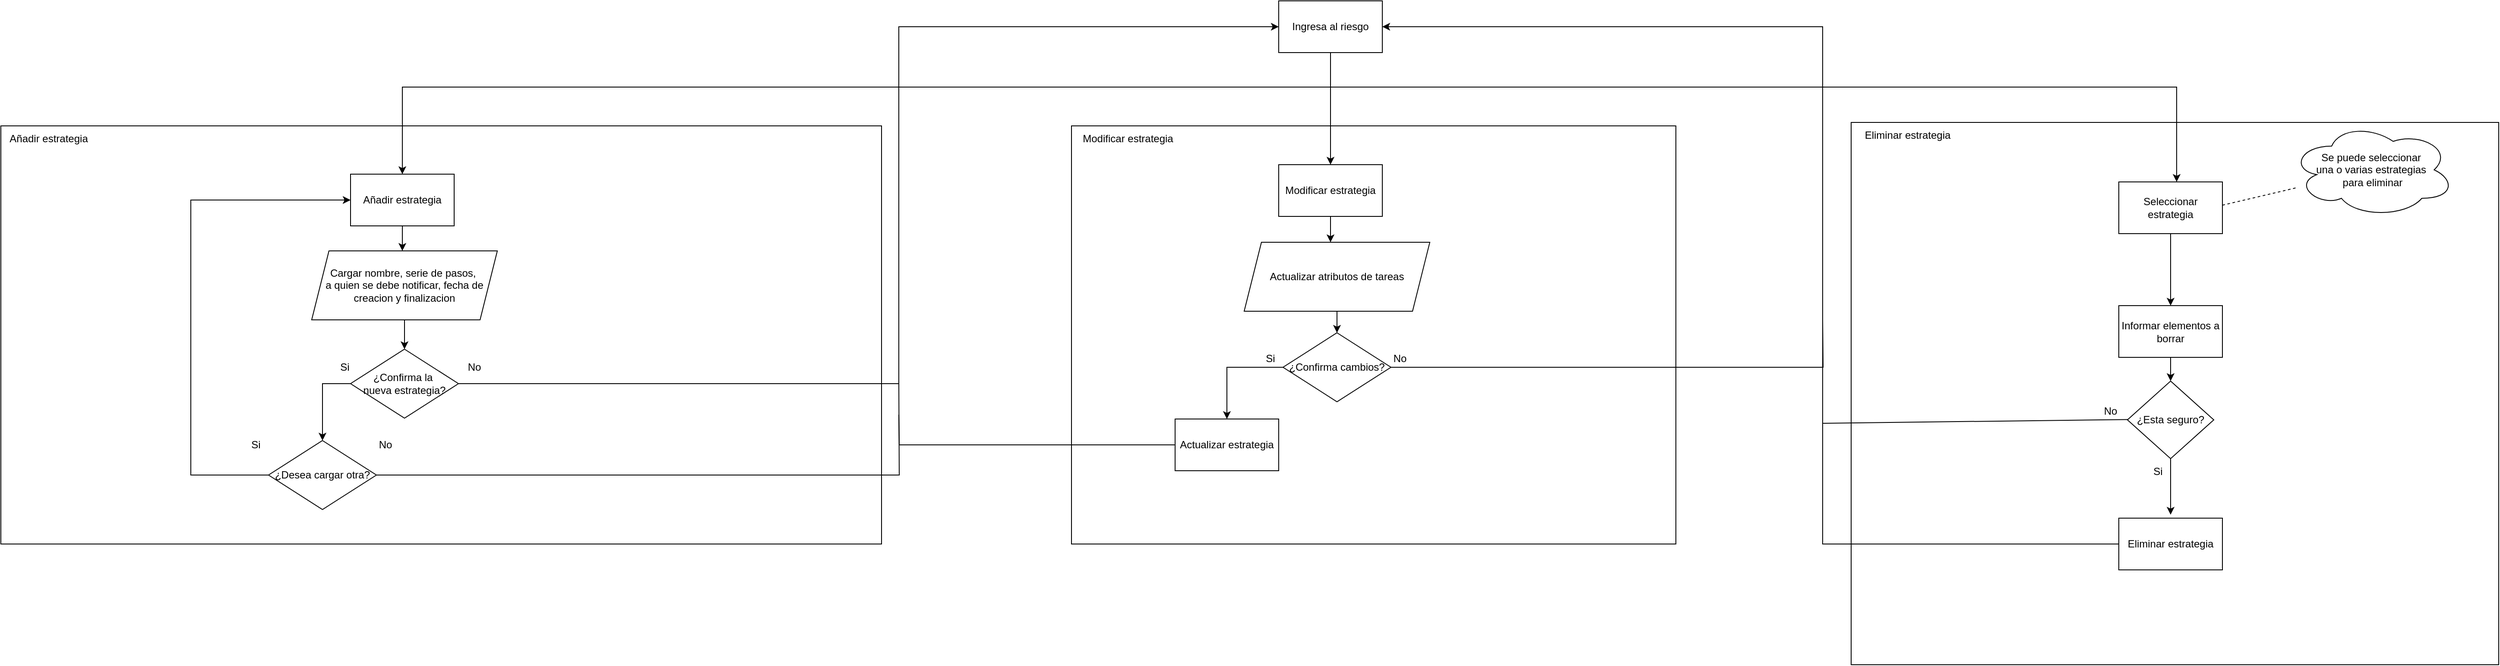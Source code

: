 <mxfile version="23.0.2" type="device">
  <diagram id="2i4qga7weTXimYSR2r4y" name="Página-2">
    <mxGraphModel dx="4476" dy="-260" grid="1" gridSize="10" guides="1" tooltips="1" connect="1" arrows="1" fold="1" page="1" pageScale="1" pageWidth="827" pageHeight="1169" math="0" shadow="0">
      <root>
        <mxCell id="0" />
        <mxCell id="1" parent="0" />
        <mxCell id="AxmTYT2sA5gF8doSfmYF-100" value="" style="rounded=0;whiteSpace=wrap;html=1;" parent="1" vertex="1">
          <mxGeometry x="203" y="1411" width="750" height="629" as="geometry" />
        </mxCell>
        <mxCell id="-6n7xgKERIVpxmvqz6UG-1" value="" style="rounded=0;whiteSpace=wrap;html=1;" parent="1" vertex="1">
          <mxGeometry x="-700" y="1415" width="700" height="485" as="geometry" />
        </mxCell>
        <mxCell id="-6n7xgKERIVpxmvqz6UG-4" value="Modificar estrategia" style="text;html=1;align=center;verticalAlign=middle;resizable=0;points=[];autosize=1;strokeColor=none;fillColor=none;" parent="1" vertex="1">
          <mxGeometry x="-700" y="1415" width="130" height="30" as="geometry" />
        </mxCell>
        <mxCell id="AxmTYT2sA5gF8doSfmYF-81" style="edgeStyle=orthogonalEdgeStyle;rounded=0;orthogonalLoop=1;jettySize=auto;html=1;" parent="1" source="-6n7xgKERIVpxmvqz6UG-6" target="AxmTYT2sA5gF8doSfmYF-80" edge="1">
          <mxGeometry relative="1" as="geometry" />
        </mxCell>
        <mxCell id="AxmTYT2sA5gF8doSfmYF-122" style="edgeStyle=orthogonalEdgeStyle;rounded=0;orthogonalLoop=1;jettySize=auto;html=1;" parent="1" source="-6n7xgKERIVpxmvqz6UG-6" target="AxmTYT2sA5gF8doSfmYF-118" edge="1">
          <mxGeometry relative="1" as="geometry">
            <Array as="points">
              <mxPoint x="-400" y="1370" />
              <mxPoint x="580" y="1370" />
            </Array>
          </mxGeometry>
        </mxCell>
        <mxCell id="-6n7xgKERIVpxmvqz6UG-6" value="Ingresa al riesgo" style="whiteSpace=wrap;html=1;" parent="1" vertex="1">
          <mxGeometry x="-460" y="1270" width="120" height="60" as="geometry" />
        </mxCell>
        <mxCell id="AxmTYT2sA5gF8doSfmYF-1" value="" style="rounded=0;whiteSpace=wrap;html=1;" parent="1" vertex="1">
          <mxGeometry x="-1940" y="1415" width="1020" height="485" as="geometry" />
        </mxCell>
        <mxCell id="AxmTYT2sA5gF8doSfmYF-2" value="Añadir estrategia" style="text;html=1;align=center;verticalAlign=middle;resizable=0;points=[];autosize=1;strokeColor=none;fillColor=none;" parent="1" vertex="1">
          <mxGeometry x="-1940" y="1415" width="110" height="30" as="geometry" />
        </mxCell>
        <mxCell id="AxmTYT2sA5gF8doSfmYF-3" style="edgeStyle=orthogonalEdgeStyle;rounded=0;orthogonalLoop=1;jettySize=auto;html=1;exitX=0.5;exitY=1;exitDx=0;exitDy=0;entryX=0.5;entryY=0;entryDx=0;entryDy=0;" parent="1" source="-6n7xgKERIVpxmvqz6UG-6" target="AxmTYT2sA5gF8doSfmYF-20" edge="1">
          <mxGeometry relative="1" as="geometry">
            <mxPoint x="-1470.0" y="1643.0" as="targetPoint" />
            <mxPoint x="-1470" y="1375" as="sourcePoint" />
            <Array as="points">
              <mxPoint x="-400" y="1370" />
              <mxPoint x="-1475" y="1370" />
            </Array>
          </mxGeometry>
        </mxCell>
        <mxCell id="AxmTYT2sA5gF8doSfmYF-60" value="" style="edgeStyle=orthogonalEdgeStyle;rounded=0;orthogonalLoop=1;jettySize=auto;html=1;" parent="1" source="AxmTYT2sA5gF8doSfmYF-20" edge="1">
          <mxGeometry relative="1" as="geometry">
            <mxPoint x="-1475" y="1560" as="targetPoint" />
          </mxGeometry>
        </mxCell>
        <mxCell id="AxmTYT2sA5gF8doSfmYF-20" value="Añadir estrategia" style="whiteSpace=wrap;html=1;" parent="1" vertex="1">
          <mxGeometry x="-1535" y="1471" width="120" height="60" as="geometry" />
        </mxCell>
        <mxCell id="AxmTYT2sA5gF8doSfmYF-66" style="edgeStyle=orthogonalEdgeStyle;rounded=0;orthogonalLoop=1;jettySize=auto;html=1;" parent="1" source="AxmTYT2sA5gF8doSfmYF-61" target="AxmTYT2sA5gF8doSfmYF-65" edge="1">
          <mxGeometry relative="1" as="geometry" />
        </mxCell>
        <mxCell id="AxmTYT2sA5gF8doSfmYF-61" value="Cargar nombre, serie de pasos,&amp;nbsp;&lt;div&gt;a quien se debe notificar, fecha de&lt;/div&gt;&lt;div&gt;creacion y finalizacion&lt;/div&gt;" style="shape=parallelogram;perimeter=parallelogramPerimeter;whiteSpace=wrap;html=1;fixedSize=1;" parent="1" vertex="1">
          <mxGeometry x="-1580" y="1560" width="215" height="80" as="geometry" />
        </mxCell>
        <mxCell id="AxmTYT2sA5gF8doSfmYF-73" style="edgeStyle=orthogonalEdgeStyle;rounded=0;orthogonalLoop=1;jettySize=auto;html=1;entryX=0.5;entryY=0;entryDx=0;entryDy=0;" parent="1" source="AxmTYT2sA5gF8doSfmYF-65" target="AxmTYT2sA5gF8doSfmYF-72" edge="1">
          <mxGeometry relative="1" as="geometry">
            <Array as="points">
              <mxPoint x="-1567" y="1714" />
            </Array>
          </mxGeometry>
        </mxCell>
        <mxCell id="AxmTYT2sA5gF8doSfmYF-74" style="edgeStyle=orthogonalEdgeStyle;rounded=0;orthogonalLoop=1;jettySize=auto;html=1;entryX=0;entryY=0.5;entryDx=0;entryDy=0;" parent="1" source="AxmTYT2sA5gF8doSfmYF-65" target="-6n7xgKERIVpxmvqz6UG-6" edge="1">
          <mxGeometry relative="1" as="geometry">
            <Array as="points">
              <mxPoint x="-900" y="1714" />
              <mxPoint x="-900" y="1300" />
            </Array>
          </mxGeometry>
        </mxCell>
        <mxCell id="AxmTYT2sA5gF8doSfmYF-65" value="¿Confirma la&amp;nbsp;&lt;div&gt;nueva&amp;nbsp;&lt;span style=&quot;background-color: initial;&quot;&gt;estrategia?&lt;/span&gt;&lt;/div&gt;" style="rhombus;whiteSpace=wrap;html=1;" parent="1" vertex="1">
          <mxGeometry x="-1535" y="1674" width="125" height="80" as="geometry" />
        </mxCell>
        <mxCell id="AxmTYT2sA5gF8doSfmYF-69" value="Si" style="text;html=1;align=center;verticalAlign=middle;resizable=0;points=[];autosize=1;strokeColor=none;fillColor=none;" parent="1" vertex="1">
          <mxGeometry x="-1557.5" y="1680" width="30" height="30" as="geometry" />
        </mxCell>
        <mxCell id="AxmTYT2sA5gF8doSfmYF-70" value="No" style="text;html=1;align=center;verticalAlign=middle;resizable=0;points=[];autosize=1;strokeColor=none;fillColor=none;" parent="1" vertex="1">
          <mxGeometry x="-1412.5" y="1680" width="40" height="30" as="geometry" />
        </mxCell>
        <mxCell id="AxmTYT2sA5gF8doSfmYF-77" style="edgeStyle=orthogonalEdgeStyle;rounded=0;orthogonalLoop=1;jettySize=auto;html=1;endArrow=none;endFill=0;" parent="1" source="AxmTYT2sA5gF8doSfmYF-72" edge="1">
          <mxGeometry relative="1" as="geometry">
            <mxPoint x="-900" y="1710" as="targetPoint" />
          </mxGeometry>
        </mxCell>
        <mxCell id="AxmTYT2sA5gF8doSfmYF-78" style="edgeStyle=orthogonalEdgeStyle;rounded=0;orthogonalLoop=1;jettySize=auto;html=1;entryX=0;entryY=0.5;entryDx=0;entryDy=0;" parent="1" source="AxmTYT2sA5gF8doSfmYF-72" target="AxmTYT2sA5gF8doSfmYF-20" edge="1">
          <mxGeometry relative="1" as="geometry">
            <Array as="points">
              <mxPoint x="-1720" y="1820" />
              <mxPoint x="-1720" y="1501" />
            </Array>
          </mxGeometry>
        </mxCell>
        <mxCell id="AxmTYT2sA5gF8doSfmYF-72" value="¿Desea cargar otra?" style="rhombus;whiteSpace=wrap;html=1;" parent="1" vertex="1">
          <mxGeometry x="-1630" y="1780" width="125" height="80" as="geometry" />
        </mxCell>
        <mxCell id="AxmTYT2sA5gF8doSfmYF-75" value="Si" style="text;html=1;align=center;verticalAlign=middle;resizable=0;points=[];autosize=1;strokeColor=none;fillColor=none;" parent="1" vertex="1">
          <mxGeometry x="-1660" y="1770" width="30" height="30" as="geometry" />
        </mxCell>
        <mxCell id="AxmTYT2sA5gF8doSfmYF-76" value="No" style="text;html=1;align=center;verticalAlign=middle;resizable=0;points=[];autosize=1;strokeColor=none;fillColor=none;" parent="1" vertex="1">
          <mxGeometry x="-1515" y="1770" width="40" height="30" as="geometry" />
        </mxCell>
        <mxCell id="AxmTYT2sA5gF8doSfmYF-84" style="edgeStyle=orthogonalEdgeStyle;rounded=0;orthogonalLoop=1;jettySize=auto;html=1;" parent="1" source="AxmTYT2sA5gF8doSfmYF-80" edge="1">
          <mxGeometry relative="1" as="geometry">
            <mxPoint x="-400" y="1550" as="targetPoint" />
          </mxGeometry>
        </mxCell>
        <mxCell id="AxmTYT2sA5gF8doSfmYF-80" value="Modificar estrategia" style="whiteSpace=wrap;html=1;" parent="1" vertex="1">
          <mxGeometry x="-460" y="1460" width="120" height="60" as="geometry" />
        </mxCell>
        <mxCell id="AxmTYT2sA5gF8doSfmYF-101" value="Eliminar estrategia" style="text;html=1;align=center;verticalAlign=middle;resizable=0;points=[];autosize=1;strokeColor=none;fillColor=none;" parent="1" vertex="1">
          <mxGeometry x="208" y="1411" width="120" height="30" as="geometry" />
        </mxCell>
        <mxCell id="AxmTYT2sA5gF8doSfmYF-109" value="¿Esta seguro?" style="rhombus;whiteSpace=wrap;html=1;" parent="1" vertex="1">
          <mxGeometry x="523" y="1711" width="100" height="90" as="geometry" />
        </mxCell>
        <mxCell id="AxmTYT2sA5gF8doSfmYF-110" style="edgeStyle=orthogonalEdgeStyle;rounded=0;orthogonalLoop=1;jettySize=auto;html=1;entryX=0.5;entryY=0;entryDx=0;entryDy=0;" parent="1" source="AxmTYT2sA5gF8doSfmYF-111" target="AxmTYT2sA5gF8doSfmYF-109" edge="1">
          <mxGeometry relative="1" as="geometry" />
        </mxCell>
        <mxCell id="AxmTYT2sA5gF8doSfmYF-111" value="Informar elementos a borrar" style="whiteSpace=wrap;html=1;" parent="1" vertex="1">
          <mxGeometry x="513" y="1623.5" width="120" height="60" as="geometry" />
        </mxCell>
        <mxCell id="AxmTYT2sA5gF8doSfmYF-112" value="Si" style="text;html=1;align=center;verticalAlign=middle;resizable=0;points=[];autosize=1;strokeColor=none;fillColor=none;" parent="1" vertex="1">
          <mxGeometry x="543" y="1801" width="30" height="30" as="geometry" />
        </mxCell>
        <mxCell id="AxmTYT2sA5gF8doSfmYF-113" value="No" style="text;html=1;align=center;verticalAlign=middle;resizable=0;points=[];autosize=1;strokeColor=none;fillColor=none;" parent="1" vertex="1">
          <mxGeometry x="483" y="1731" width="40" height="30" as="geometry" />
        </mxCell>
        <mxCell id="AxmTYT2sA5gF8doSfmYF-114" style="edgeStyle=orthogonalEdgeStyle;rounded=0;orthogonalLoop=1;jettySize=auto;html=1;endArrow=classic;endFill=1;entryX=1;entryY=0.5;entryDx=0;entryDy=0;exitX=0;exitY=0.5;exitDx=0;exitDy=0;" parent="1" source="AxmTYT2sA5gF8doSfmYF-189" target="-6n7xgKERIVpxmvqz6UG-6" edge="1">
          <mxGeometry relative="1" as="geometry">
            <mxPoint x="190" y="1786" as="targetPoint" />
            <Array as="points">
              <mxPoint x="170" y="1900" />
              <mxPoint x="170" y="1300" />
            </Array>
          </mxGeometry>
        </mxCell>
        <mxCell id="AxmTYT2sA5gF8doSfmYF-116" value="" style="endArrow=classic;html=1;rounded=0;exitX=0.5;exitY=1;exitDx=0;exitDy=0;entryX=0.5;entryY=0;entryDx=0;entryDy=0;edgeStyle=orthogonalEdgeStyle;" parent="1" source="AxmTYT2sA5gF8doSfmYF-109" edge="1">
          <mxGeometry width="50" height="50" relative="1" as="geometry">
            <mxPoint x="513" y="1816" as="sourcePoint" />
            <mxPoint x="573" y="1866" as="targetPoint" />
          </mxGeometry>
        </mxCell>
        <mxCell id="AxmTYT2sA5gF8doSfmYF-121" style="edgeStyle=orthogonalEdgeStyle;rounded=0;orthogonalLoop=1;jettySize=auto;html=1;" parent="1" source="AxmTYT2sA5gF8doSfmYF-118" target="AxmTYT2sA5gF8doSfmYF-111" edge="1">
          <mxGeometry relative="1" as="geometry" />
        </mxCell>
        <mxCell id="AxmTYT2sA5gF8doSfmYF-118" value="Seleccionar estrategia" style="whiteSpace=wrap;html=1;" parent="1" vertex="1">
          <mxGeometry x="513" y="1480" width="120" height="60" as="geometry" />
        </mxCell>
        <mxCell id="AxmTYT2sA5gF8doSfmYF-119" value="" style="rounded=0;orthogonalLoop=1;jettySize=auto;html=1;dashed=1;endArrow=none;endFill=0;" parent="1" target="AxmTYT2sA5gF8doSfmYF-120" edge="1">
          <mxGeometry relative="1" as="geometry">
            <mxPoint x="633" y="1507" as="sourcePoint" />
          </mxGeometry>
        </mxCell>
        <mxCell id="AxmTYT2sA5gF8doSfmYF-120" value="Se puede seleccionar&amp;nbsp;&lt;div&gt;una o varias&amp;nbsp;&lt;span style=&quot;background-color: initial;&quot;&gt;estrategias&amp;nbsp;&lt;/span&gt;&lt;/div&gt;&lt;div&gt;&lt;span style=&quot;background-color: initial;&quot;&gt;para eliminar&lt;/span&gt;&lt;/div&gt;" style="ellipse;shape=cloud;whiteSpace=wrap;html=1;" parent="1" vertex="1">
          <mxGeometry x="712" y="1411" width="190" height="110" as="geometry" />
        </mxCell>
        <mxCell id="AxmTYT2sA5gF8doSfmYF-124" value="" style="endArrow=none;html=1;rounded=0;exitX=1.016;exitY=0.82;exitDx=0;exitDy=0;exitPerimeter=0;endFill=0;" parent="1" source="AxmTYT2sA5gF8doSfmYF-113" edge="1">
          <mxGeometry width="50" height="50" relative="1" as="geometry">
            <mxPoint x="43" y="1560" as="sourcePoint" />
            <mxPoint x="170" y="1760" as="targetPoint" />
          </mxGeometry>
        </mxCell>
        <mxCell id="AxmTYT2sA5gF8doSfmYF-131" style="edgeStyle=orthogonalEdgeStyle;rounded=0;orthogonalLoop=1;jettySize=auto;html=1;entryX=0.5;entryY=0;entryDx=0;entryDy=0;" parent="1" source="AxmTYT2sA5gF8doSfmYF-125" target="AxmTYT2sA5gF8doSfmYF-128" edge="1">
          <mxGeometry relative="1" as="geometry" />
        </mxCell>
        <mxCell id="AxmTYT2sA5gF8doSfmYF-125" value="&lt;div&gt;Actualizar atributos de tareas&lt;/div&gt;" style="shape=parallelogram;perimeter=parallelogramPerimeter;whiteSpace=wrap;html=1;fixedSize=1;" parent="1" vertex="1">
          <mxGeometry x="-500" y="1550" width="215" height="80" as="geometry" />
        </mxCell>
        <mxCell id="AxmTYT2sA5gF8doSfmYF-135" style="edgeStyle=orthogonalEdgeStyle;rounded=0;orthogonalLoop=1;jettySize=auto;html=1;entryX=0.5;entryY=0;entryDx=0;entryDy=0;" parent="1" source="AxmTYT2sA5gF8doSfmYF-128" target="AxmTYT2sA5gF8doSfmYF-130" edge="1">
          <mxGeometry relative="1" as="geometry" />
        </mxCell>
        <mxCell id="AxmTYT2sA5gF8doSfmYF-136" style="edgeStyle=orthogonalEdgeStyle;rounded=0;orthogonalLoop=1;jettySize=auto;html=1;endArrow=none;endFill=0;" parent="1" source="AxmTYT2sA5gF8doSfmYF-128" edge="1">
          <mxGeometry relative="1" as="geometry">
            <mxPoint x="170" y="1640" as="targetPoint" />
          </mxGeometry>
        </mxCell>
        <mxCell id="AxmTYT2sA5gF8doSfmYF-128" value="¿Confirma cambios?" style="rhombus;whiteSpace=wrap;html=1;" parent="1" vertex="1">
          <mxGeometry x="-455" y="1655" width="125" height="80" as="geometry" />
        </mxCell>
        <mxCell id="AxmTYT2sA5gF8doSfmYF-133" style="edgeStyle=orthogonalEdgeStyle;rounded=0;orthogonalLoop=1;jettySize=auto;html=1;endArrow=none;endFill=0;" parent="1" source="AxmTYT2sA5gF8doSfmYF-130" edge="1">
          <mxGeometry relative="1" as="geometry">
            <mxPoint x="-900" y="1750" as="targetPoint" />
          </mxGeometry>
        </mxCell>
        <mxCell id="AxmTYT2sA5gF8doSfmYF-130" value="Actualizar estrategia" style="whiteSpace=wrap;html=1;" parent="1" vertex="1">
          <mxGeometry x="-580" y="1755" width="120" height="60" as="geometry" />
        </mxCell>
        <mxCell id="AxmTYT2sA5gF8doSfmYF-137" value="Si" style="text;html=1;align=center;verticalAlign=middle;resizable=0;points=[];autosize=1;strokeColor=none;fillColor=none;" parent="1" vertex="1">
          <mxGeometry x="-485" y="1670" width="30" height="30" as="geometry" />
        </mxCell>
        <mxCell id="AxmTYT2sA5gF8doSfmYF-138" value="No" style="text;html=1;align=center;verticalAlign=middle;resizable=0;points=[];autosize=1;strokeColor=none;fillColor=none;" parent="1" vertex="1">
          <mxGeometry x="-340" y="1670" width="40" height="30" as="geometry" />
        </mxCell>
        <mxCell id="AxmTYT2sA5gF8doSfmYF-189" value="Eliminar estrategia" style="whiteSpace=wrap;html=1;" parent="1" vertex="1">
          <mxGeometry x="513" y="1870" width="120" height="60" as="geometry" />
        </mxCell>
      </root>
    </mxGraphModel>
  </diagram>
</mxfile>
